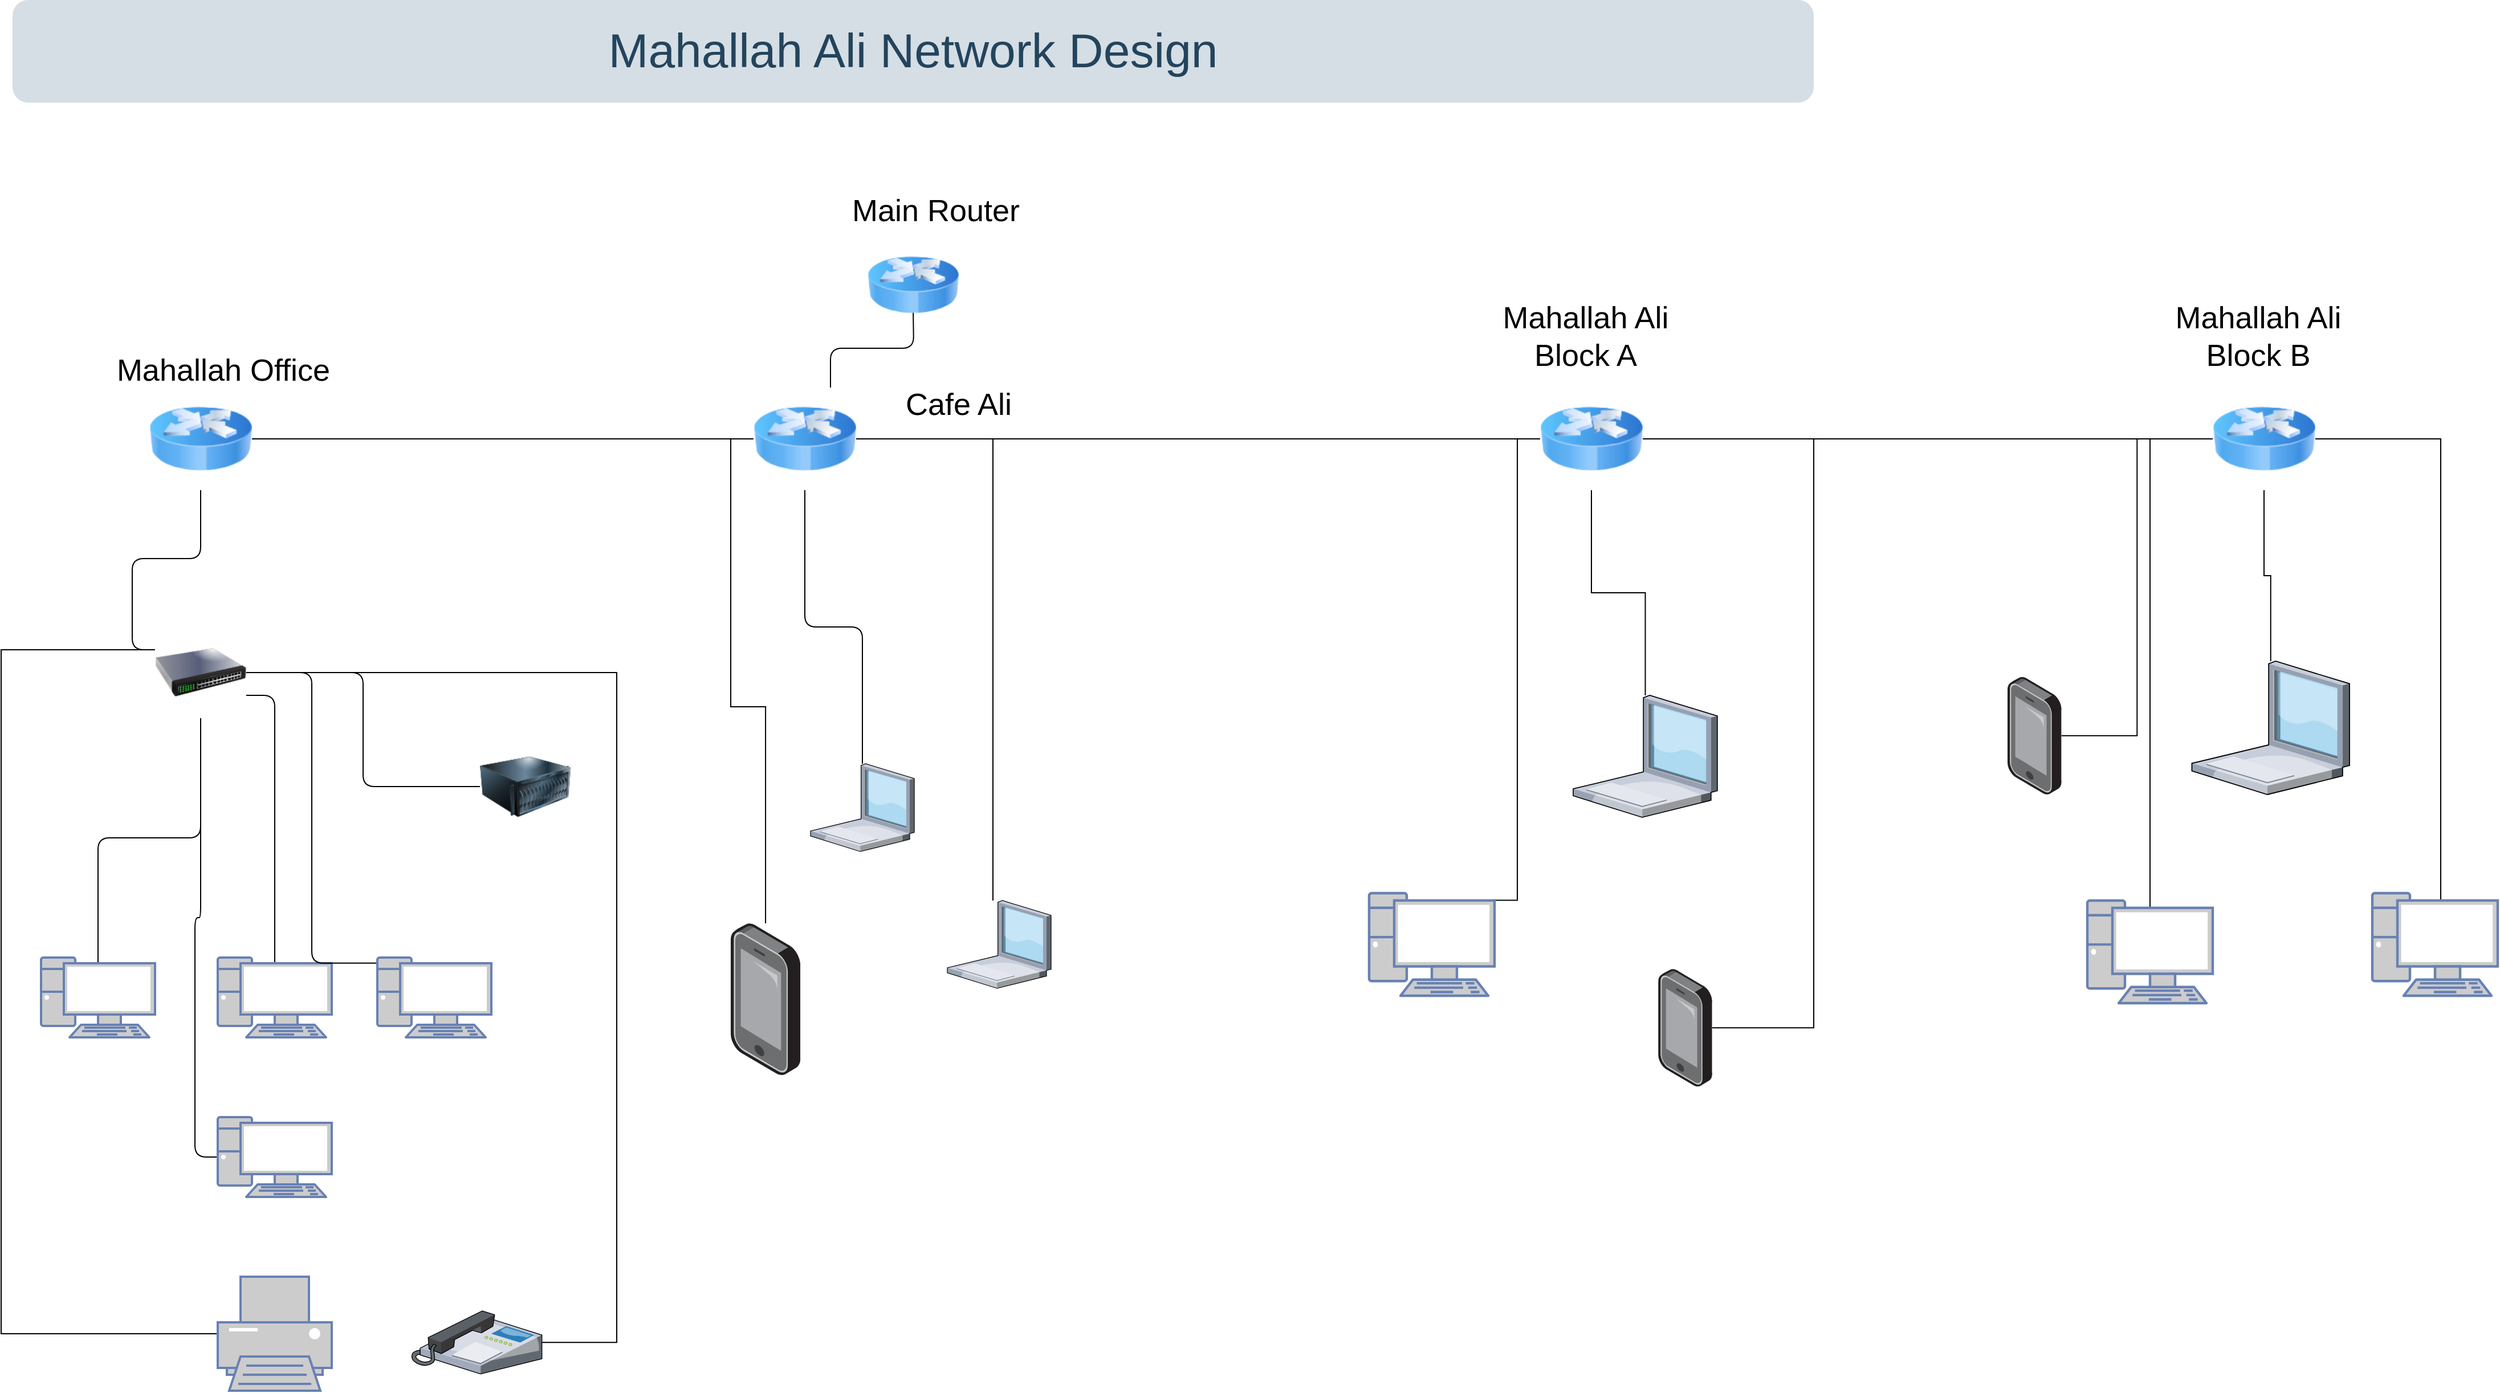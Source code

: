 <mxfile version="18.0.1" type="github">
  <diagram id="6a731a19-8d31-9384-78a2-239565b7b9f0" name="Page-1">
    <mxGraphModel dx="2365" dy="1535" grid="1" gridSize="10" guides="1" tooltips="1" connect="1" arrows="1" fold="1" page="1" pageScale="1" pageWidth="827" pageHeight="1169" background="none" math="0" shadow="0">
      <root>
        <mxCell id="0" />
        <mxCell id="1" parent="0" />
        <mxCell id="2095" value="&lt;font style=&quot;font-size: 42px;&quot;&gt;Mahallah Ali Network Design&lt;/font&gt;" style="rounded=1;whiteSpace=wrap;html=1;strokeColor=none;fillColor=#BAC8D3;fontSize=24;fontColor=#23445D;align=center;opacity=60;" parent="1" vertex="1">
          <mxGeometry x="30" y="30" width="1580" height="90" as="geometry" />
        </mxCell>
        <mxCell id="CGuNquNgfVL59DryOSws-2281" style="edgeStyle=orthogonalEdgeStyle;rounded=1;orthogonalLoop=1;jettySize=auto;html=1;exitX=1;exitY=0.5;exitDx=0;exitDy=0;endArrow=none;endFill=0;" parent="1" source="CGuNquNgfVL59DryOSws-2259" target="CGuNquNgfVL59DryOSws-2263" edge="1">
          <mxGeometry relative="1" as="geometry" />
        </mxCell>
        <mxCell id="CGuNquNgfVL59DryOSws-2259" value="" style="image;html=1;image=img/lib/clip_art/networking/Router_Icon_128x128.png" parent="1" vertex="1">
          <mxGeometry x="150" y="370" width="90" height="90" as="geometry" />
        </mxCell>
        <mxCell id="CGuNquNgfVL59DryOSws-2282" style="edgeStyle=orthogonalEdgeStyle;rounded=1;orthogonalLoop=1;jettySize=auto;html=1;exitX=1;exitY=0.5;exitDx=0;exitDy=0;entryX=0;entryY=0.5;entryDx=0;entryDy=0;endArrow=none;endFill=0;" parent="1" source="CGuNquNgfVL59DryOSws-2263" target="CGuNquNgfVL59DryOSws-2264" edge="1">
          <mxGeometry relative="1" as="geometry" />
        </mxCell>
        <mxCell id="CGuNquNgfVL59DryOSws-2288" style="edgeStyle=orthogonalEdgeStyle;rounded=1;orthogonalLoop=1;jettySize=auto;html=1;exitX=0.5;exitY=1;exitDx=0;exitDy=0;endArrow=none;endFill=0;" parent="1" source="CGuNquNgfVL59DryOSws-2263" target="CGuNquNgfVL59DryOSws-2277" edge="1">
          <mxGeometry relative="1" as="geometry" />
        </mxCell>
        <mxCell id="CGuNquNgfVL59DryOSws-2263" value="" style="image;html=1;image=img/lib/clip_art/networking/Router_Icon_128x128.png" parent="1" vertex="1">
          <mxGeometry x="680" y="370" width="90" height="90" as="geometry" />
        </mxCell>
        <mxCell id="CGuNquNgfVL59DryOSws-2283" style="edgeStyle=orthogonalEdgeStyle;rounded=1;orthogonalLoop=1;jettySize=auto;html=1;exitX=1;exitY=0.5;exitDx=0;exitDy=0;endArrow=none;endFill=0;" parent="1" source="CGuNquNgfVL59DryOSws-2264" target="CGuNquNgfVL59DryOSws-2265" edge="1">
          <mxGeometry relative="1" as="geometry" />
        </mxCell>
        <mxCell id="CGuNquNgfVL59DryOSws-2264" value="" style="image;html=1;image=img/lib/clip_art/networking/Router_Icon_128x128.png" parent="1" vertex="1">
          <mxGeometry x="1370" y="370" width="90" height="90" as="geometry" />
        </mxCell>
        <mxCell id="CGuNquNgfVL59DryOSws-2265" value="" style="image;html=1;image=img/lib/clip_art/networking/Router_Icon_128x128.png" parent="1" vertex="1">
          <mxGeometry x="1960" y="370" width="90" height="90" as="geometry" />
        </mxCell>
        <mxCell id="CGuNquNgfVL59DryOSws-2271" style="edgeStyle=orthogonalEdgeStyle;rounded=1;orthogonalLoop=1;jettySize=auto;html=1;exitX=0;exitY=0.25;exitDx=0;exitDy=0;endArrow=none;endFill=0;" parent="1" source="CGuNquNgfVL59DryOSws-2266" target="CGuNquNgfVL59DryOSws-2259" edge="1">
          <mxGeometry relative="1" as="geometry" />
        </mxCell>
        <mxCell id="CGuNquNgfVL59DryOSws-2266" value="" style="image;html=1;image=img/lib/clip_art/networking/Switch_128x128.png" parent="1" vertex="1">
          <mxGeometry x="155" y="580" width="80" height="80" as="geometry" />
        </mxCell>
        <mxCell id="CGuNquNgfVL59DryOSws-2272" style="edgeStyle=orthogonalEdgeStyle;rounded=1;orthogonalLoop=1;jettySize=auto;html=1;exitX=0.5;exitY=0.07;exitDx=0;exitDy=0;exitPerimeter=0;endArrow=none;endFill=0;" parent="1" source="CGuNquNgfVL59DryOSws-2267" target="CGuNquNgfVL59DryOSws-2266" edge="1">
          <mxGeometry relative="1" as="geometry" />
        </mxCell>
        <mxCell id="CGuNquNgfVL59DryOSws-2267" value="" style="fontColor=#0066CC;verticalAlign=top;verticalLabelPosition=bottom;labelPosition=center;align=center;html=1;outlineConnect=0;fillColor=#CCCCCC;strokeColor=#6881B3;gradientColor=none;gradientDirection=north;strokeWidth=2;shape=mxgraph.networks.pc;" parent="1" vertex="1">
          <mxGeometry x="55" y="870" width="100" height="70" as="geometry" />
        </mxCell>
        <mxCell id="CGuNquNgfVL59DryOSws-2273" style="edgeStyle=orthogonalEdgeStyle;rounded=1;orthogonalLoop=1;jettySize=auto;html=1;exitX=0.5;exitY=0.07;exitDx=0;exitDy=0;exitPerimeter=0;entryX=1;entryY=0.75;entryDx=0;entryDy=0;endArrow=none;endFill=0;" parent="1" source="CGuNquNgfVL59DryOSws-2268" target="CGuNquNgfVL59DryOSws-2266" edge="1">
          <mxGeometry relative="1" as="geometry" />
        </mxCell>
        <mxCell id="CGuNquNgfVL59DryOSws-2268" value="" style="fontColor=#0066CC;verticalAlign=top;verticalLabelPosition=bottom;labelPosition=center;align=center;html=1;outlineConnect=0;fillColor=#CCCCCC;strokeColor=#6881B3;gradientColor=none;gradientDirection=north;strokeWidth=2;shape=mxgraph.networks.pc;" parent="1" vertex="1">
          <mxGeometry x="210" y="870" width="100" height="70" as="geometry" />
        </mxCell>
        <mxCell id="CGuNquNgfVL59DryOSws-2274" style="edgeStyle=orthogonalEdgeStyle;rounded=1;orthogonalLoop=1;jettySize=auto;html=1;exitX=0.5;exitY=0.07;exitDx=0;exitDy=0;exitPerimeter=0;entryX=1;entryY=0.5;entryDx=0;entryDy=0;endArrow=none;endFill=0;" parent="1" source="CGuNquNgfVL59DryOSws-2269" target="CGuNquNgfVL59DryOSws-2266" edge="1">
          <mxGeometry relative="1" as="geometry" />
        </mxCell>
        <mxCell id="CGuNquNgfVL59DryOSws-2269" value="" style="fontColor=#0066CC;verticalAlign=top;verticalLabelPosition=bottom;labelPosition=center;align=center;html=1;outlineConnect=0;fillColor=#CCCCCC;strokeColor=#6881B3;gradientColor=none;gradientDirection=north;strokeWidth=2;shape=mxgraph.networks.pc;" parent="1" vertex="1">
          <mxGeometry x="350" y="870" width="100" height="70" as="geometry" />
        </mxCell>
        <mxCell id="CGuNquNgfVL59DryOSws-2275" style="edgeStyle=orthogonalEdgeStyle;rounded=1;orthogonalLoop=1;jettySize=auto;html=1;exitX=0;exitY=0.5;exitDx=0;exitDy=0;exitPerimeter=0;endArrow=none;endFill=0;" parent="1" source="CGuNquNgfVL59DryOSws-2270" target="CGuNquNgfVL59DryOSws-2266" edge="1">
          <mxGeometry relative="1" as="geometry" />
        </mxCell>
        <mxCell id="CGuNquNgfVL59DryOSws-2270" value="" style="fontColor=#0066CC;verticalAlign=top;verticalLabelPosition=bottom;labelPosition=center;align=center;html=1;outlineConnect=0;fillColor=#CCCCCC;strokeColor=#6881B3;gradientColor=none;gradientDirection=north;strokeWidth=2;shape=mxgraph.networks.pc;" parent="1" vertex="1">
          <mxGeometry x="210" y="1010" width="100" height="70" as="geometry" />
        </mxCell>
        <mxCell id="ZLmUxPi8ZR73NI9zMUcZ-2095" style="edgeStyle=orthogonalEdgeStyle;rounded=0;orthogonalLoop=1;jettySize=auto;html=1;exitX=0;exitY=0.5;exitDx=0;exitDy=0;exitPerimeter=0;entryX=0;entryY=0.25;entryDx=0;entryDy=0;endArrow=none;endFill=0;" edge="1" parent="1" source="CGuNquNgfVL59DryOSws-2276" target="CGuNquNgfVL59DryOSws-2266">
          <mxGeometry relative="1" as="geometry">
            <Array as="points">
              <mxPoint x="20" y="1200" />
              <mxPoint x="20" y="600" />
            </Array>
          </mxGeometry>
        </mxCell>
        <mxCell id="CGuNquNgfVL59DryOSws-2276" value="" style="fontColor=#0066CC;verticalAlign=top;verticalLabelPosition=bottom;labelPosition=center;align=center;html=1;outlineConnect=0;fillColor=#CCCCCC;strokeColor=#6881B3;gradientColor=none;gradientDirection=north;strokeWidth=2;shape=mxgraph.networks.printer;" parent="1" vertex="1">
          <mxGeometry x="210" y="1150" width="100" height="100" as="geometry" />
        </mxCell>
        <mxCell id="CGuNquNgfVL59DryOSws-2277" value="" style="verticalLabelPosition=bottom;sketch=0;aspect=fixed;html=1;verticalAlign=top;strokeColor=none;align=center;outlineConnect=0;shape=mxgraph.citrix.laptop_1;" parent="1" vertex="1">
          <mxGeometry x="730" y="700" width="91" height="77" as="geometry" />
        </mxCell>
        <mxCell id="CGuNquNgfVL59DryOSws-2280" style="edgeStyle=orthogonalEdgeStyle;rounded=1;orthogonalLoop=1;jettySize=auto;html=1;exitX=0;exitY=0.5;exitDx=0;exitDy=0;entryX=1;entryY=0.5;entryDx=0;entryDy=0;endArrow=none;endFill=0;" parent="1" source="CGuNquNgfVL59DryOSws-2279" target="CGuNquNgfVL59DryOSws-2266" edge="1">
          <mxGeometry relative="1" as="geometry" />
        </mxCell>
        <mxCell id="CGuNquNgfVL59DryOSws-2279" value="" style="image;html=1;image=img/lib/clip_art/computers/Server_128x128.png" parent="1" vertex="1">
          <mxGeometry x="440" y="680" width="80" height="80" as="geometry" />
        </mxCell>
        <mxCell id="CGuNquNgfVL59DryOSws-2286" value="" style="edgeStyle=orthogonalEdgeStyle;rounded=1;orthogonalLoop=1;jettySize=auto;html=1;exitX=0.75;exitY=0;exitDx=0;exitDy=0;endArrow=none;endFill=0;" parent="1" source="CGuNquNgfVL59DryOSws-2263" edge="1">
          <mxGeometry relative="1" as="geometry">
            <mxPoint x="747.5" y="370" as="sourcePoint" />
            <mxPoint x="820" y="300" as="targetPoint" />
          </mxGeometry>
        </mxCell>
        <mxCell id="CGuNquNgfVL59DryOSws-2287" value="" style="image;html=1;image=img/lib/clip_art/networking/Router_Icon_128x128.png" parent="1" vertex="1">
          <mxGeometry x="780" y="240" width="80" height="80" as="geometry" />
        </mxCell>
        <mxCell id="CGuNquNgfVL59DryOSws-2289" value="Main Router" style="text;html=1;strokeColor=none;fillColor=none;align=center;verticalAlign=middle;whiteSpace=wrap;rounded=0;fontSize=27;" parent="1" vertex="1">
          <mxGeometry x="760" y="200" width="160" height="30" as="geometry" />
        </mxCell>
        <mxCell id="CGuNquNgfVL59DryOSws-2293" value="Mahallah Office" style="text;html=1;strokeColor=none;fillColor=none;align=center;verticalAlign=middle;whiteSpace=wrap;rounded=0;fontSize=27;" parent="1" vertex="1">
          <mxGeometry x="100" y="340" width="230" height="30" as="geometry" />
        </mxCell>
        <mxCell id="CGuNquNgfVL59DryOSws-2294" value="Cafe Ali" style="text;html=1;strokeColor=none;fillColor=none;align=center;verticalAlign=middle;whiteSpace=wrap;rounded=0;fontSize=27;" parent="1" vertex="1">
          <mxGeometry x="780" y="370" width="160" height="30" as="geometry" />
        </mxCell>
        <mxCell id="CGuNquNgfVL59DryOSws-2295" value="Mahallah Ali Block A" style="text;html=1;strokeColor=none;fillColor=none;align=center;verticalAlign=middle;whiteSpace=wrap;rounded=0;fontSize=27;" parent="1" vertex="1">
          <mxGeometry x="1330" y="310" width="160" height="30" as="geometry" />
        </mxCell>
        <mxCell id="CGuNquNgfVL59DryOSws-2297" value="Mahallah Ali Block B" style="text;html=1;strokeColor=none;fillColor=none;align=center;verticalAlign=middle;whiteSpace=wrap;rounded=0;fontSize=27;" parent="1" vertex="1">
          <mxGeometry x="1920" y="310" width="160" height="30" as="geometry" />
        </mxCell>
        <mxCell id="ZLmUxPi8ZR73NI9zMUcZ-2098" style="edgeStyle=orthogonalEdgeStyle;rounded=0;orthogonalLoop=1;jettySize=auto;html=1;entryX=1;entryY=0.5;entryDx=0;entryDy=0;endArrow=none;endFill=0;" edge="1" parent="1" source="ZLmUxPi8ZR73NI9zMUcZ-2096" target="CGuNquNgfVL59DryOSws-2266">
          <mxGeometry relative="1" as="geometry">
            <Array as="points">
              <mxPoint x="560" y="1208" />
              <mxPoint x="560" y="620" />
            </Array>
          </mxGeometry>
        </mxCell>
        <mxCell id="ZLmUxPi8ZR73NI9zMUcZ-2096" value="" style="verticalLabelPosition=bottom;sketch=0;aspect=fixed;html=1;verticalAlign=top;strokeColor=none;align=center;outlineConnect=0;shape=mxgraph.citrix.ip_phone;" vertex="1" parent="1">
          <mxGeometry x="380" y="1180" width="114.35" height="55.31" as="geometry" />
        </mxCell>
        <mxCell id="ZLmUxPi8ZR73NI9zMUcZ-2112" style="edgeStyle=orthogonalEdgeStyle;rounded=0;orthogonalLoop=1;jettySize=auto;html=1;entryX=1;entryY=0.5;entryDx=0;entryDy=0;endArrow=none;endFill=0;" edge="1" parent="1" source="ZLmUxPi8ZR73NI9zMUcZ-2099" target="CGuNquNgfVL59DryOSws-2263">
          <mxGeometry relative="1" as="geometry">
            <Array as="points">
              <mxPoint x="890" y="415" />
            </Array>
          </mxGeometry>
        </mxCell>
        <mxCell id="ZLmUxPi8ZR73NI9zMUcZ-2099" value="" style="verticalLabelPosition=bottom;sketch=0;aspect=fixed;html=1;verticalAlign=top;strokeColor=none;align=center;outlineConnect=0;shape=mxgraph.citrix.laptop_1;" vertex="1" parent="1">
          <mxGeometry x="850" y="820" width="91" height="77" as="geometry" />
        </mxCell>
        <mxCell id="ZLmUxPi8ZR73NI9zMUcZ-2111" style="edgeStyle=orthogonalEdgeStyle;rounded=0;orthogonalLoop=1;jettySize=auto;html=1;entryX=0;entryY=0.5;entryDx=0;entryDy=0;endArrow=none;endFill=0;" edge="1" parent="1" source="ZLmUxPi8ZR73NI9zMUcZ-2101" target="CGuNquNgfVL59DryOSws-2263">
          <mxGeometry relative="1" as="geometry" />
        </mxCell>
        <mxCell id="ZLmUxPi8ZR73NI9zMUcZ-2101" value="" style="points=[];aspect=fixed;html=1;align=center;shadow=0;dashed=0;image;image=img/lib/allied_telesis/computer_and_terminals/Smartphone.svg;" vertex="1" parent="1">
          <mxGeometry x="660" y="840" width="61.05" height="133.2" as="geometry" />
        </mxCell>
        <mxCell id="ZLmUxPi8ZR73NI9zMUcZ-2114" style="edgeStyle=orthogonalEdgeStyle;rounded=0;orthogonalLoop=1;jettySize=auto;html=1;endArrow=none;endFill=0;" edge="1" parent="1" source="ZLmUxPi8ZR73NI9zMUcZ-2102" target="CGuNquNgfVL59DryOSws-2264">
          <mxGeometry relative="1" as="geometry" />
        </mxCell>
        <mxCell id="ZLmUxPi8ZR73NI9zMUcZ-2102" value="" style="verticalLabelPosition=bottom;sketch=0;aspect=fixed;html=1;verticalAlign=top;strokeColor=none;align=center;outlineConnect=0;shape=mxgraph.citrix.laptop_1;" vertex="1" parent="1">
          <mxGeometry x="1399" y="640" width="126.45" height="107" as="geometry" />
        </mxCell>
        <mxCell id="ZLmUxPi8ZR73NI9zMUcZ-2113" style="edgeStyle=orthogonalEdgeStyle;rounded=0;orthogonalLoop=1;jettySize=auto;html=1;exitX=0.5;exitY=0.07;exitDx=0;exitDy=0;exitPerimeter=0;entryX=0;entryY=0.5;entryDx=0;entryDy=0;endArrow=none;endFill=0;" edge="1" parent="1" source="ZLmUxPi8ZR73NI9zMUcZ-2103" target="CGuNquNgfVL59DryOSws-2264">
          <mxGeometry relative="1" as="geometry" />
        </mxCell>
        <mxCell id="ZLmUxPi8ZR73NI9zMUcZ-2103" value="" style="fontColor=#0066CC;verticalAlign=top;verticalLabelPosition=bottom;labelPosition=center;align=center;html=1;outlineConnect=0;fillColor=#CCCCCC;strokeColor=#6881B3;gradientColor=none;gradientDirection=north;strokeWidth=2;shape=mxgraph.networks.pc;" vertex="1" parent="1">
          <mxGeometry x="1220" y="813.5" width="110" height="90" as="geometry" />
        </mxCell>
        <mxCell id="ZLmUxPi8ZR73NI9zMUcZ-2115" style="edgeStyle=orthogonalEdgeStyle;rounded=0;orthogonalLoop=1;jettySize=auto;html=1;entryX=1;entryY=0.5;entryDx=0;entryDy=0;endArrow=none;endFill=0;" edge="1" parent="1" source="ZLmUxPi8ZR73NI9zMUcZ-2105" target="CGuNquNgfVL59DryOSws-2264">
          <mxGeometry relative="1" as="geometry">
            <Array as="points">
              <mxPoint x="1610" y="932" />
              <mxPoint x="1610" y="415" />
            </Array>
          </mxGeometry>
        </mxCell>
        <mxCell id="ZLmUxPi8ZR73NI9zMUcZ-2105" value="" style="points=[];aspect=fixed;html=1;align=center;shadow=0;dashed=0;image;image=img/lib/allied_telesis/computer_and_terminals/Smartphone.svg;" vertex="1" parent="1">
          <mxGeometry x="1473.57" y="880" width="47.3" height="103.2" as="geometry" />
        </mxCell>
        <mxCell id="ZLmUxPi8ZR73NI9zMUcZ-2117" style="edgeStyle=orthogonalEdgeStyle;rounded=0;orthogonalLoop=1;jettySize=auto;html=1;endArrow=none;endFill=0;" edge="1" parent="1" source="ZLmUxPi8ZR73NI9zMUcZ-2106" target="CGuNquNgfVL59DryOSws-2265">
          <mxGeometry relative="1" as="geometry" />
        </mxCell>
        <mxCell id="ZLmUxPi8ZR73NI9zMUcZ-2106" value="" style="verticalLabelPosition=bottom;sketch=0;aspect=fixed;html=1;verticalAlign=top;strokeColor=none;align=center;outlineConnect=0;shape=mxgraph.citrix.laptop_1;" vertex="1" parent="1">
          <mxGeometry x="1941.73" y="610" width="138.27" height="117" as="geometry" />
        </mxCell>
        <mxCell id="ZLmUxPi8ZR73NI9zMUcZ-2119" style="edgeStyle=orthogonalEdgeStyle;rounded=0;orthogonalLoop=1;jettySize=auto;html=1;exitX=0.5;exitY=0.07;exitDx=0;exitDy=0;exitPerimeter=0;entryX=1;entryY=0.5;entryDx=0;entryDy=0;endArrow=none;endFill=0;" edge="1" parent="1" source="ZLmUxPi8ZR73NI9zMUcZ-2107" target="CGuNquNgfVL59DryOSws-2265">
          <mxGeometry relative="1" as="geometry">
            <Array as="points">
              <mxPoint x="2160" y="820" />
              <mxPoint x="2160" y="415" />
            </Array>
          </mxGeometry>
        </mxCell>
        <mxCell id="ZLmUxPi8ZR73NI9zMUcZ-2107" value="" style="fontColor=#0066CC;verticalAlign=top;verticalLabelPosition=bottom;labelPosition=center;align=center;html=1;outlineConnect=0;fillColor=#CCCCCC;strokeColor=#6881B3;gradientColor=none;gradientDirection=north;strokeWidth=2;shape=mxgraph.networks.pc;" vertex="1" parent="1">
          <mxGeometry x="2100" y="813.5" width="110" height="90" as="geometry" />
        </mxCell>
        <mxCell id="ZLmUxPi8ZR73NI9zMUcZ-2118" style="edgeStyle=orthogonalEdgeStyle;rounded=0;orthogonalLoop=1;jettySize=auto;html=1;exitX=0.5;exitY=0.07;exitDx=0;exitDy=0;exitPerimeter=0;entryX=0;entryY=0.5;entryDx=0;entryDy=0;endArrow=none;endFill=0;" edge="1" parent="1" source="ZLmUxPi8ZR73NI9zMUcZ-2108" target="CGuNquNgfVL59DryOSws-2265">
          <mxGeometry relative="1" as="geometry" />
        </mxCell>
        <mxCell id="ZLmUxPi8ZR73NI9zMUcZ-2108" value="" style="fontColor=#0066CC;verticalAlign=top;verticalLabelPosition=bottom;labelPosition=center;align=center;html=1;outlineConnect=0;fillColor=#CCCCCC;strokeColor=#6881B3;gradientColor=none;gradientDirection=north;strokeWidth=2;shape=mxgraph.networks.pc;" vertex="1" parent="1">
          <mxGeometry x="1850" y="820" width="110" height="90" as="geometry" />
        </mxCell>
        <mxCell id="ZLmUxPi8ZR73NI9zMUcZ-2121" style="edgeStyle=orthogonalEdgeStyle;rounded=0;orthogonalLoop=1;jettySize=auto;html=1;entryX=0;entryY=0.5;entryDx=0;entryDy=0;endArrow=none;endFill=0;" edge="1" parent="1" source="ZLmUxPi8ZR73NI9zMUcZ-2120" target="CGuNquNgfVL59DryOSws-2265">
          <mxGeometry relative="1" as="geometry" />
        </mxCell>
        <mxCell id="ZLmUxPi8ZR73NI9zMUcZ-2120" value="" style="points=[];aspect=fixed;html=1;align=center;shadow=0;dashed=0;image;image=img/lib/allied_telesis/computer_and_terminals/Smartphone.svg;" vertex="1" parent="1">
          <mxGeometry x="1780" y="623.8" width="47.3" height="103.2" as="geometry" />
        </mxCell>
      </root>
    </mxGraphModel>
  </diagram>
</mxfile>
